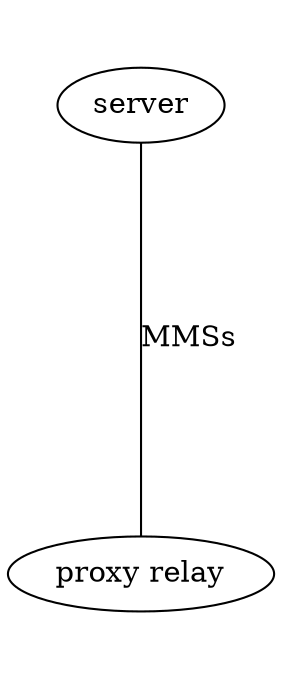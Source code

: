 graph servers {

	graph [
		fontsize=24
		ratio=2.5
	];

	"server" -- "proxy relay" [label="MMSs"];

}
